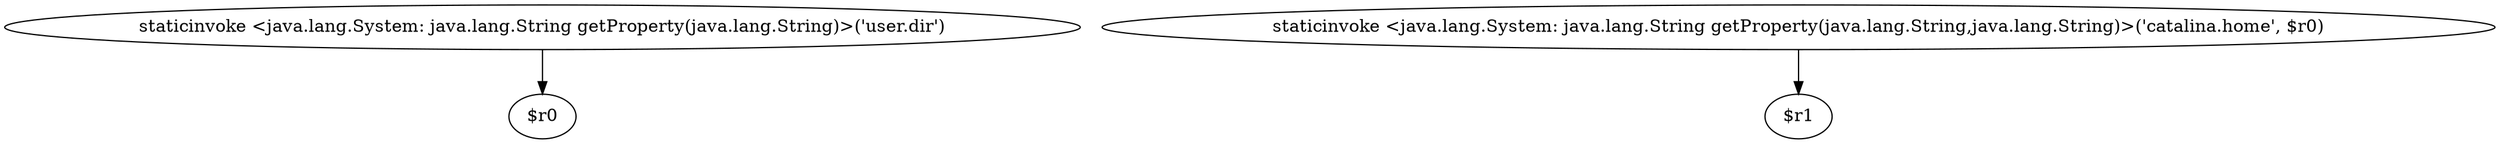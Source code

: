 digraph g {
0[label="staticinvoke <java.lang.System: java.lang.String getProperty(java.lang.String)>('user.dir')"]
1[label="$r0"]
0->1[label=""]
2[label="staticinvoke <java.lang.System: java.lang.String getProperty(java.lang.String,java.lang.String)>('catalina.home', $r0)"]
3[label="$r1"]
2->3[label=""]
}